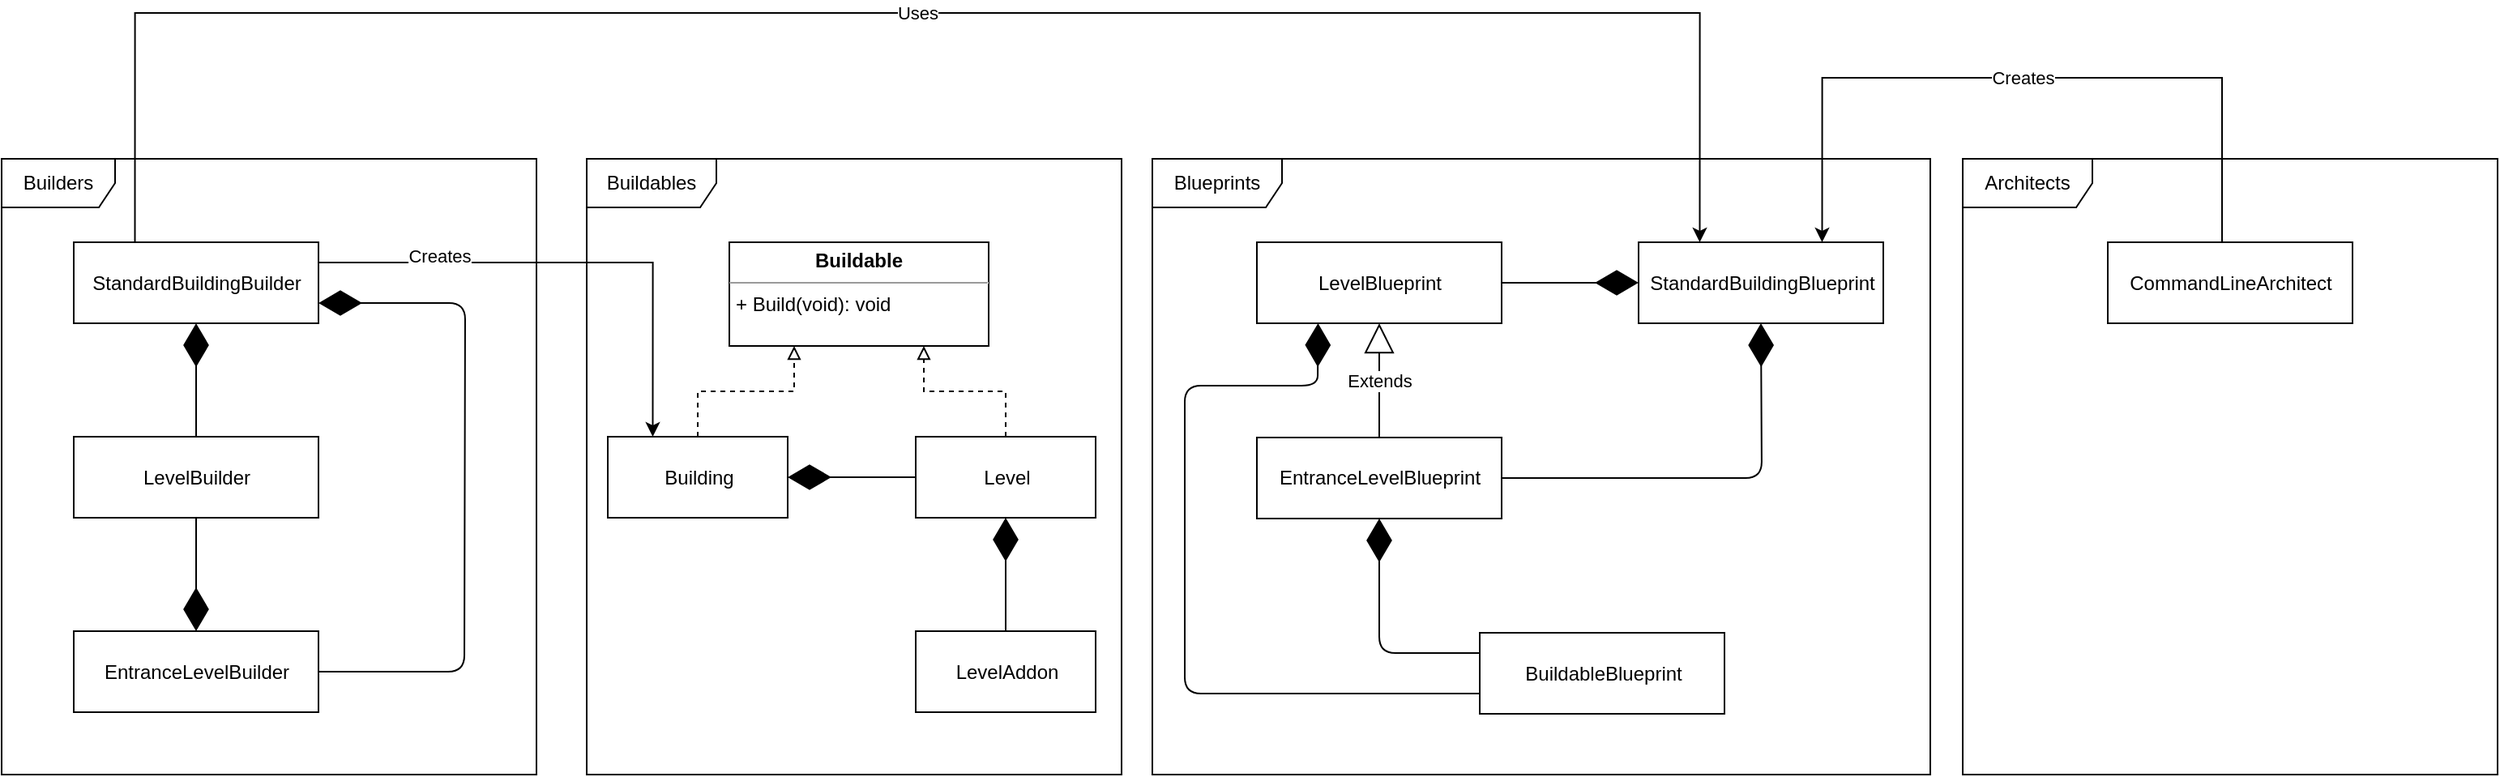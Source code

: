 <mxfile version="11.3.0" type="device" pages="1"><diagram name="Page-1" id="6133507b-19e7-1e82-6fc7-422aa6c4b21f"><mxGraphModel dx="2062" dy="1182" grid="1" gridSize="10" guides="1" tooltips="1" connect="1" arrows="1" fold="1" page="1" pageScale="1" pageWidth="1100" pageHeight="850" background="#ffffff" math="0" shadow="0"><root><mxCell id="0"/><mxCell id="1" parent="0"/><mxCell id="8X1PaO_RTS0AGlYvwPyM-14" value="Buildables" style="shape=umlFrame;whiteSpace=wrap;html=1;width=80;height=30;" vertex="1" parent="1"><mxGeometry x="511" y="150" width="330" height="380" as="geometry"/></mxCell><mxCell id="8X1PaO_RTS0AGlYvwPyM-15" value="Blueprints" style="shape=umlFrame;whiteSpace=wrap;html=1;width=80;height=30;" vertex="1" parent="1"><mxGeometry x="860" y="150" width="480" height="380" as="geometry"/></mxCell><mxCell id="8X1PaO_RTS0AGlYvwPyM-16" value="Architects" style="shape=umlFrame;whiteSpace=wrap;html=1;width=80;height=30;" vertex="1" parent="1"><mxGeometry x="1360" y="150" width="330" height="380" as="geometry"/></mxCell><mxCell id="8X1PaO_RTS0AGlYvwPyM-44" value="Uses" style="edgeStyle=orthogonalEdgeStyle;rounded=0;orthogonalLoop=1;jettySize=auto;html=1;entryX=0.25;entryY=0;entryDx=0;entryDy=0;endArrow=classic;endFill=1;exitX=0.25;exitY=0;exitDx=0;exitDy=0;" edge="1" parent="1" source="8X1PaO_RTS0AGlYvwPyM-23" target="8X1PaO_RTS0AGlYvwPyM-4"><mxGeometry relative="1" as="geometry"><Array as="points"><mxPoint x="232" y="60"/><mxPoint x="1198" y="60"/></Array></mxGeometry></mxCell><mxCell id="8X1PaO_RTS0AGlYvwPyM-17" value="Builders" style="shape=umlFrame;whiteSpace=wrap;html=1;width=70;height=30;" vertex="1" parent="1"><mxGeometry x="150" y="150" width="330" height="380" as="geometry"/></mxCell><mxCell id="XewdTepnUsi0zG_3wP73-2" style="edgeStyle=orthogonalEdgeStyle;rounded=0;orthogonalLoop=1;jettySize=auto;html=1;entryX=0.75;entryY=1;entryDx=0;entryDy=0;dashed=1;endArrow=block;endFill=0;exitX=0.5;exitY=0;exitDx=0;exitDy=0;" parent="1" source="j9yoqLMGCoOk9G115xij-17" target="j9yoqLMGCoOk9G115xij-39" edge="1"><mxGeometry relative="1" as="geometry"/></mxCell><mxCell id="j9yoqLMGCoOk9G115xij-17" value="Level" style="html=1;" parent="1" vertex="1"><mxGeometry x="714" y="321.5" width="111" height="50" as="geometry"/></mxCell><mxCell id="j9yoqLMGCoOk9G115xij-28" value="LevelAddon" style="html=1;" parent="1" vertex="1"><mxGeometry x="714" y="441.5" width="111" height="50" as="geometry"/></mxCell><mxCell id="j9yoqLMGCoOk9G115xij-39" value="&lt;p style=&quot;margin: 0px ; margin-top: 4px ; text-align: center&quot;&gt;&lt;b&gt;Buildable&lt;/b&gt;&lt;/p&gt;&lt;hr size=&quot;1&quot;&gt;&lt;p style=&quot;margin: 0px ; margin-left: 4px&quot;&gt;+ Build(void): void&lt;/p&gt;" style="verticalAlign=top;align=left;overflow=fill;fontSize=12;fontFamily=Helvetica;html=1;" parent="1" vertex="1"><mxGeometry x="599" y="201.5" width="160" height="64" as="geometry"/></mxCell><mxCell id="XewdTepnUsi0zG_3wP73-6" style="edgeStyle=orthogonalEdgeStyle;rounded=0;orthogonalLoop=1;jettySize=auto;html=1;dashed=1;endArrow=block;endFill=0;exitX=0.5;exitY=0;exitDx=0;exitDy=0;entryX=0.25;entryY=1;entryDx=0;entryDy=0;" parent="1" source="XewdTepnUsi0zG_3wP73-5" target="j9yoqLMGCoOk9G115xij-39" edge="1"><mxGeometry relative="1" as="geometry"/></mxCell><mxCell id="XewdTepnUsi0zG_3wP73-5" value="Building" style="html=1;" parent="1" vertex="1"><mxGeometry x="524" y="321.5" width="111" height="50" as="geometry"/></mxCell><mxCell id="8X1PaO_RTS0AGlYvwPyM-2" value="EntranceLevelBlueprint" style="html=1;" vertex="1" parent="1"><mxGeometry x="924.5" y="322" width="151" height="50" as="geometry"/></mxCell><mxCell id="8X1PaO_RTS0AGlYvwPyM-3" value="LevelBlueprint" style="html=1;" vertex="1" parent="1"><mxGeometry x="924.5" y="201.5" width="151" height="50" as="geometry"/></mxCell><mxCell id="8X1PaO_RTS0AGlYvwPyM-4" value="StandardBuildingBlueprint" style="html=1;" vertex="1" parent="1"><mxGeometry x="1160" y="201.5" width="151" height="50" as="geometry"/></mxCell><mxCell id="8X1PaO_RTS0AGlYvwPyM-11" value="Creates" style="edgeStyle=orthogonalEdgeStyle;rounded=0;orthogonalLoop=1;jettySize=auto;html=1;entryX=0.75;entryY=0;entryDx=0;entryDy=0;endArrow=classic;endFill=1;" edge="1" parent="1" source="8X1PaO_RTS0AGlYvwPyM-10" target="8X1PaO_RTS0AGlYvwPyM-4"><mxGeometry relative="1" as="geometry"><mxPoint x="985" y="90" as="targetPoint"/><Array as="points"><mxPoint x="1520" y="100"/><mxPoint x="1273" y="100"/></Array></mxGeometry></mxCell><mxCell id="8X1PaO_RTS0AGlYvwPyM-10" value="CommandLineArchitect" style="html=1;" vertex="1" parent="1"><mxGeometry x="1449.5" y="201.5" width="151" height="50" as="geometry"/></mxCell><mxCell id="8X1PaO_RTS0AGlYvwPyM-12" value="" style="endArrow=diamondThin;endFill=1;endSize=24;html=1;entryX=0.5;entryY=1;entryDx=0;entryDy=0;exitX=0.5;exitY=0;exitDx=0;exitDy=0;" edge="1" parent="1" source="j9yoqLMGCoOk9G115xij-28" target="j9yoqLMGCoOk9G115xij-17"><mxGeometry width="160" relative="1" as="geometry"><mxPoint x="669.5" y="450" as="sourcePoint"/><mxPoint x="669.5" y="380" as="targetPoint"/></mxGeometry></mxCell><mxCell id="8X1PaO_RTS0AGlYvwPyM-13" value="" style="endArrow=diamondThin;endFill=1;endSize=24;html=1;entryX=1;entryY=0.5;entryDx=0;entryDy=0;exitX=0;exitY=0.5;exitDx=0;exitDy=0;" edge="1" parent="1" source="j9yoqLMGCoOk9G115xij-17" target="XewdTepnUsi0zG_3wP73-5"><mxGeometry width="160" relative="1" as="geometry"><mxPoint x="611" y="480" as="sourcePoint"/><mxPoint x="611" y="410" as="targetPoint"/></mxGeometry></mxCell><mxCell id="8X1PaO_RTS0AGlYvwPyM-21" value="EntranceLevelBuilder" style="html=1;" vertex="1" parent="1"><mxGeometry x="194.5" y="441.5" width="151" height="50" as="geometry"/></mxCell><mxCell id="8X1PaO_RTS0AGlYvwPyM-22" value="LevelBuilder" style="html=1;" vertex="1" parent="1"><mxGeometry x="194.5" y="321.5" width="151" height="50" as="geometry"/></mxCell><mxCell id="8X1PaO_RTS0AGlYvwPyM-45" value="Creates" style="edgeStyle=orthogonalEdgeStyle;rounded=0;orthogonalLoop=1;jettySize=auto;html=1;entryX=0.25;entryY=0;entryDx=0;entryDy=0;endArrow=classic;endFill=1;exitX=1;exitY=0.25;exitDx=0;exitDy=0;" edge="1" parent="1" source="8X1PaO_RTS0AGlYvwPyM-23" target="XewdTepnUsi0zG_3wP73-5"><mxGeometry x="-0.529" y="4" relative="1" as="geometry"><mxPoint as="offset"/></mxGeometry></mxCell><mxCell id="8X1PaO_RTS0AGlYvwPyM-23" value="StandardBuildingBuilder" style="html=1;" vertex="1" parent="1"><mxGeometry x="194.5" y="201.5" width="151" height="50" as="geometry"/></mxCell><mxCell id="8X1PaO_RTS0AGlYvwPyM-24" value="" style="endArrow=diamondThin;endFill=1;endSize=24;html=1;entryX=0.5;entryY=1;entryDx=0;entryDy=0;exitX=0.5;exitY=0;exitDx=0;exitDy=0;" edge="1" parent="1" source="8X1PaO_RTS0AGlYvwPyM-22" target="8X1PaO_RTS0AGlYvwPyM-23"><mxGeometry width="160" relative="1" as="geometry"><mxPoint x="375.5" y="351.5" as="sourcePoint"/><mxPoint x="535.5" y="351.5" as="targetPoint"/></mxGeometry></mxCell><mxCell id="8X1PaO_RTS0AGlYvwPyM-25" value="" style="endArrow=diamondThin;endFill=1;endSize=24;html=1;entryX=1;entryY=0.75;entryDx=0;entryDy=0;exitX=1;exitY=0.5;exitDx=0;exitDy=0;" edge="1" parent="1" source="8X1PaO_RTS0AGlYvwPyM-21" target="8X1PaO_RTS0AGlYvwPyM-23"><mxGeometry width="160" relative="1" as="geometry"><mxPoint x="455.5" y="346.5" as="sourcePoint"/><mxPoint x="455.5" y="275" as="targetPoint"/><Array as="points"><mxPoint x="435.5" y="466.5"/><mxPoint x="436" y="239"/></Array></mxGeometry></mxCell><mxCell id="8X1PaO_RTS0AGlYvwPyM-26" value="" style="endArrow=diamondThin;endFill=1;endSize=24;html=1;entryX=0.5;entryY=0;entryDx=0;entryDy=0;exitX=0.5;exitY=1;exitDx=0;exitDy=0;" edge="1" parent="1" source="8X1PaO_RTS0AGlYvwPyM-22" target="8X1PaO_RTS0AGlYvwPyM-21"><mxGeometry width="160" relative="1" as="geometry"><mxPoint x="147.5" y="466.5" as="sourcePoint"/><mxPoint x="147.5" y="395" as="targetPoint"/></mxGeometry></mxCell><mxCell id="8X1PaO_RTS0AGlYvwPyM-29" value="BuildableBlueprint" style="html=1;" vertex="1" parent="1"><mxGeometry x="1062" y="442.5" width="151" height="50" as="geometry"/></mxCell><mxCell id="8X1PaO_RTS0AGlYvwPyM-38" value="" style="endArrow=diamondThin;endFill=1;endSize=24;html=1;entryX=0.25;entryY=1;entryDx=0;entryDy=0;exitX=0;exitY=0.75;exitDx=0;exitDy=0;" edge="1" parent="1" source="8X1PaO_RTS0AGlYvwPyM-29" target="8X1PaO_RTS0AGlYvwPyM-3"><mxGeometry width="160" relative="1" as="geometry"><mxPoint x="950" y="600" as="sourcePoint"/><mxPoint x="1110" y="600" as="targetPoint"/><Array as="points"><mxPoint x="880" y="480"/><mxPoint x="880" y="290"/><mxPoint x="962" y="290"/></Array></mxGeometry></mxCell><mxCell id="8X1PaO_RTS0AGlYvwPyM-39" value="" style="endArrow=diamondThin;endFill=1;endSize=24;html=1;entryX=0.5;entryY=1;entryDx=0;entryDy=0;exitX=0;exitY=0.25;exitDx=0;exitDy=0;" edge="1" parent="1" source="8X1PaO_RTS0AGlYvwPyM-29" target="8X1PaO_RTS0AGlYvwPyM-2"><mxGeometry width="160" relative="1" as="geometry"><mxPoint x="960" y="600" as="sourcePoint"/><mxPoint x="1120" y="600" as="targetPoint"/><Array as="points"><mxPoint x="1000" y="455"/></Array></mxGeometry></mxCell><mxCell id="8X1PaO_RTS0AGlYvwPyM-40" value="Extends" style="endArrow=block;endSize=16;endFill=0;html=1;exitX=0.5;exitY=0;exitDx=0;exitDy=0;" edge="1" parent="1" source="8X1PaO_RTS0AGlYvwPyM-2" target="8X1PaO_RTS0AGlYvwPyM-3"><mxGeometry width="160" relative="1" as="geometry"><mxPoint x="960" y="650" as="sourcePoint"/><mxPoint x="1120" y="650" as="targetPoint"/></mxGeometry></mxCell><mxCell id="8X1PaO_RTS0AGlYvwPyM-41" value="" style="endArrow=diamondThin;endFill=1;endSize=24;html=1;entryX=0;entryY=0.5;entryDx=0;entryDy=0;exitX=1;exitY=0.5;exitDx=0;exitDy=0;" edge="1" parent="1" source="8X1PaO_RTS0AGlYvwPyM-3" target="8X1PaO_RTS0AGlYvwPyM-4"><mxGeometry width="160" relative="1" as="geometry"><mxPoint x="1110" y="330" as="sourcePoint"/><mxPoint x="1270" y="330" as="targetPoint"/></mxGeometry></mxCell><mxCell id="8X1PaO_RTS0AGlYvwPyM-42" value="" style="endArrow=diamondThin;endFill=1;endSize=24;html=1;entryX=0.5;entryY=1;entryDx=0;entryDy=0;exitX=1;exitY=0.5;exitDx=0;exitDy=0;" edge="1" parent="1" source="8X1PaO_RTS0AGlYvwPyM-2" target="8X1PaO_RTS0AGlYvwPyM-4"><mxGeometry width="160" relative="1" as="geometry"><mxPoint x="1220" y="340" as="sourcePoint"/><mxPoint x="1380" y="340" as="targetPoint"/><Array as="points"><mxPoint x="1236" y="347"/></Array></mxGeometry></mxCell></root></mxGraphModel></diagram></mxfile>